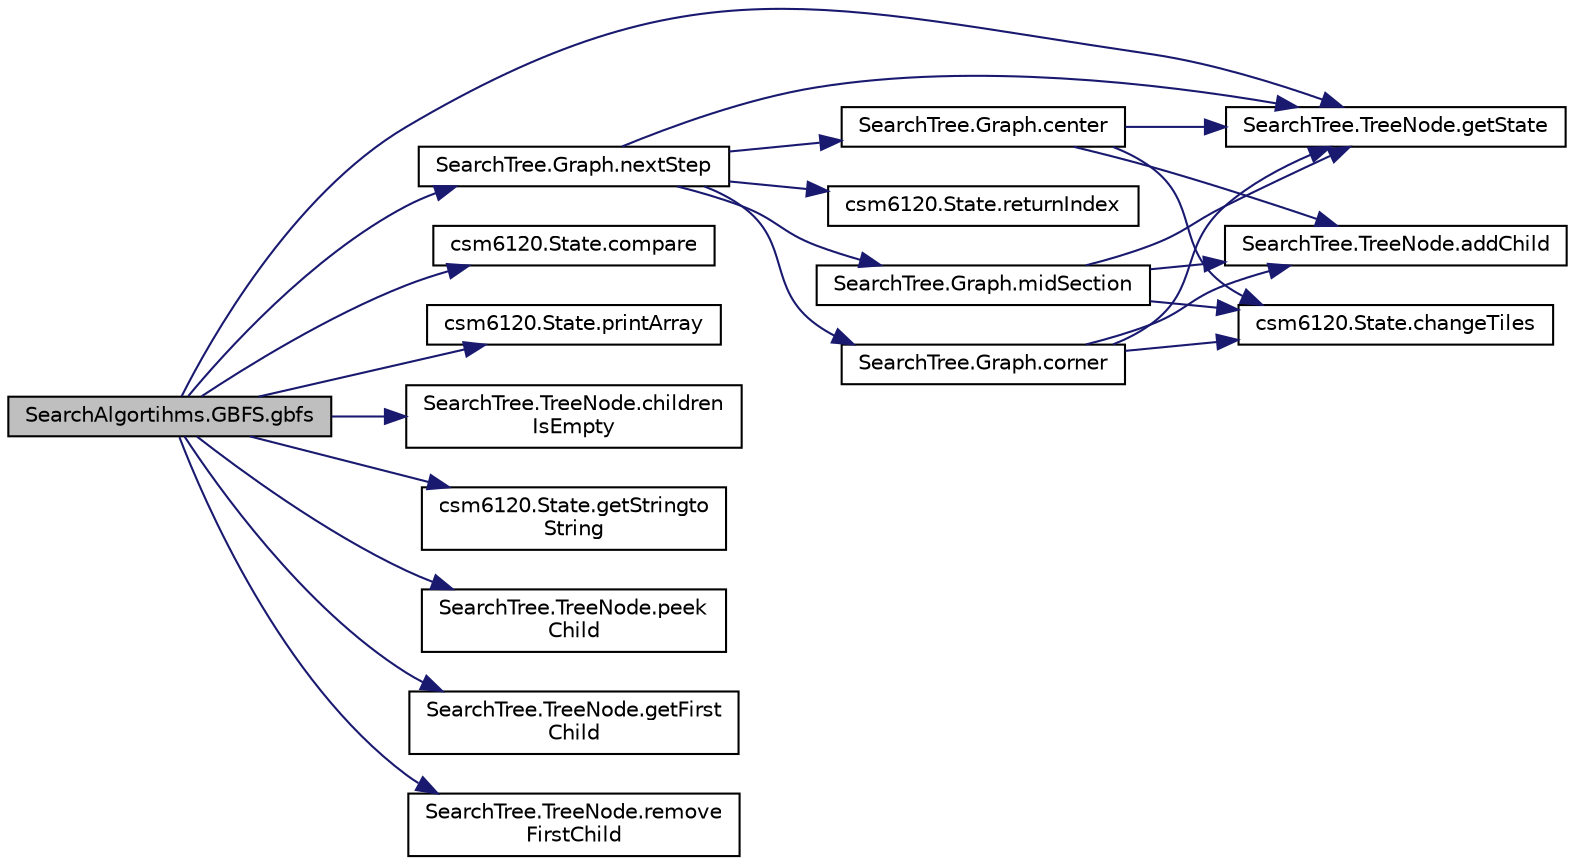 digraph "SearchAlgortihms.GBFS.gbfs"
{
  edge [fontname="Helvetica",fontsize="10",labelfontname="Helvetica",labelfontsize="10"];
  node [fontname="Helvetica",fontsize="10",shape=record];
  rankdir="LR";
  Node1 [label="SearchAlgortihms.GBFS.gbfs",height=0.2,width=0.4,color="black", fillcolor="grey75", style="filled", fontcolor="black"];
  Node1 -> Node2 [color="midnightblue",fontsize="10",style="solid"];
  Node2 [label="SearchTree.TreeNode.getState",height=0.2,width=0.4,color="black", fillcolor="white", style="filled",URL="$class_search_tree_1_1_tree_node.html#a7d27acf186463a6f37ba79ef6113ac2b"];
  Node1 -> Node3 [color="midnightblue",fontsize="10",style="solid"];
  Node3 [label="csm6120.State.compare",height=0.2,width=0.4,color="black", fillcolor="white", style="filled",URL="$classcsm6120_1_1_state.html#aaa57bce29575210f8bf90493431ca60f"];
  Node1 -> Node4 [color="midnightblue",fontsize="10",style="solid"];
  Node4 [label="csm6120.State.printArray",height=0.2,width=0.4,color="black", fillcolor="white", style="filled",URL="$classcsm6120_1_1_state.html#ad0e76faefd7cf9d8fb1df6bc0acb53f2"];
  Node1 -> Node5 [color="midnightblue",fontsize="10",style="solid"];
  Node5 [label="SearchTree.Graph.nextStep",height=0.2,width=0.4,color="black", fillcolor="white", style="filled",URL="$class_search_tree_1_1_graph.html#aabc4a4719795df1969dd25a6db1739b9"];
  Node5 -> Node2 [color="midnightblue",fontsize="10",style="solid"];
  Node5 -> Node6 [color="midnightblue",fontsize="10",style="solid"];
  Node6 [label="csm6120.State.returnIndex",height=0.2,width=0.4,color="black", fillcolor="white", style="filled",URL="$classcsm6120_1_1_state.html#a229975970266b325a9829493e7e58a80"];
  Node5 -> Node7 [color="midnightblue",fontsize="10",style="solid"];
  Node7 [label="SearchTree.Graph.corner",height=0.2,width=0.4,color="black", fillcolor="white", style="filled",URL="$class_search_tree_1_1_graph.html#a71a61c7ed6038292be2253d41e012063"];
  Node7 -> Node2 [color="midnightblue",fontsize="10",style="solid"];
  Node7 -> Node8 [color="midnightblue",fontsize="10",style="solid"];
  Node8 [label="csm6120.State.changeTiles",height=0.2,width=0.4,color="black", fillcolor="white", style="filled",URL="$classcsm6120_1_1_state.html#af30aa25f99dc9443754be03d6b6c6a1c"];
  Node7 -> Node9 [color="midnightblue",fontsize="10",style="solid"];
  Node9 [label="SearchTree.TreeNode.addChild",height=0.2,width=0.4,color="black", fillcolor="white", style="filled",URL="$class_search_tree_1_1_tree_node.html#ad93c9da8ec6858c0c85050ad9bcf5108"];
  Node5 -> Node10 [color="midnightblue",fontsize="10",style="solid"];
  Node10 [label="SearchTree.Graph.midSection",height=0.2,width=0.4,color="black", fillcolor="white", style="filled",URL="$class_search_tree_1_1_graph.html#a438e21a85d03906d9b7584ee82e796f6"];
  Node10 -> Node2 [color="midnightblue",fontsize="10",style="solid"];
  Node10 -> Node8 [color="midnightblue",fontsize="10",style="solid"];
  Node10 -> Node9 [color="midnightblue",fontsize="10",style="solid"];
  Node5 -> Node11 [color="midnightblue",fontsize="10",style="solid"];
  Node11 [label="SearchTree.Graph.center",height=0.2,width=0.4,color="black", fillcolor="white", style="filled",URL="$class_search_tree_1_1_graph.html#af2507d636316785e23744e22020fd1f1"];
  Node11 -> Node2 [color="midnightblue",fontsize="10",style="solid"];
  Node11 -> Node8 [color="midnightblue",fontsize="10",style="solid"];
  Node11 -> Node9 [color="midnightblue",fontsize="10",style="solid"];
  Node1 -> Node12 [color="midnightblue",fontsize="10",style="solid"];
  Node12 [label="SearchTree.TreeNode.children\lIsEmpty",height=0.2,width=0.4,color="black", fillcolor="white", style="filled",URL="$class_search_tree_1_1_tree_node.html#a6bb5952ae4681cd9dfd9394941c33ca5"];
  Node1 -> Node13 [color="midnightblue",fontsize="10",style="solid"];
  Node13 [label="csm6120.State.getStringto\lString",height=0.2,width=0.4,color="black", fillcolor="white", style="filled",URL="$classcsm6120_1_1_state.html#ad505b40ba2e105aca3ada7c460cd61d4"];
  Node1 -> Node14 [color="midnightblue",fontsize="10",style="solid"];
  Node14 [label="SearchTree.TreeNode.peek\lChild",height=0.2,width=0.4,color="black", fillcolor="white", style="filled",URL="$class_search_tree_1_1_tree_node.html#a2caf73bb2c6b407fb761621a59c377e2"];
  Node1 -> Node15 [color="midnightblue",fontsize="10",style="solid"];
  Node15 [label="SearchTree.TreeNode.getFirst\lChild",height=0.2,width=0.4,color="black", fillcolor="white", style="filled",URL="$class_search_tree_1_1_tree_node.html#a0dbf791b9a6414df552c9d755b8b32e1"];
  Node1 -> Node16 [color="midnightblue",fontsize="10",style="solid"];
  Node16 [label="SearchTree.TreeNode.remove\lFirstChild",height=0.2,width=0.4,color="black", fillcolor="white", style="filled",URL="$class_search_tree_1_1_tree_node.html#a45ea86f7ce71e5e7dcea4426a60ef50c"];
}
